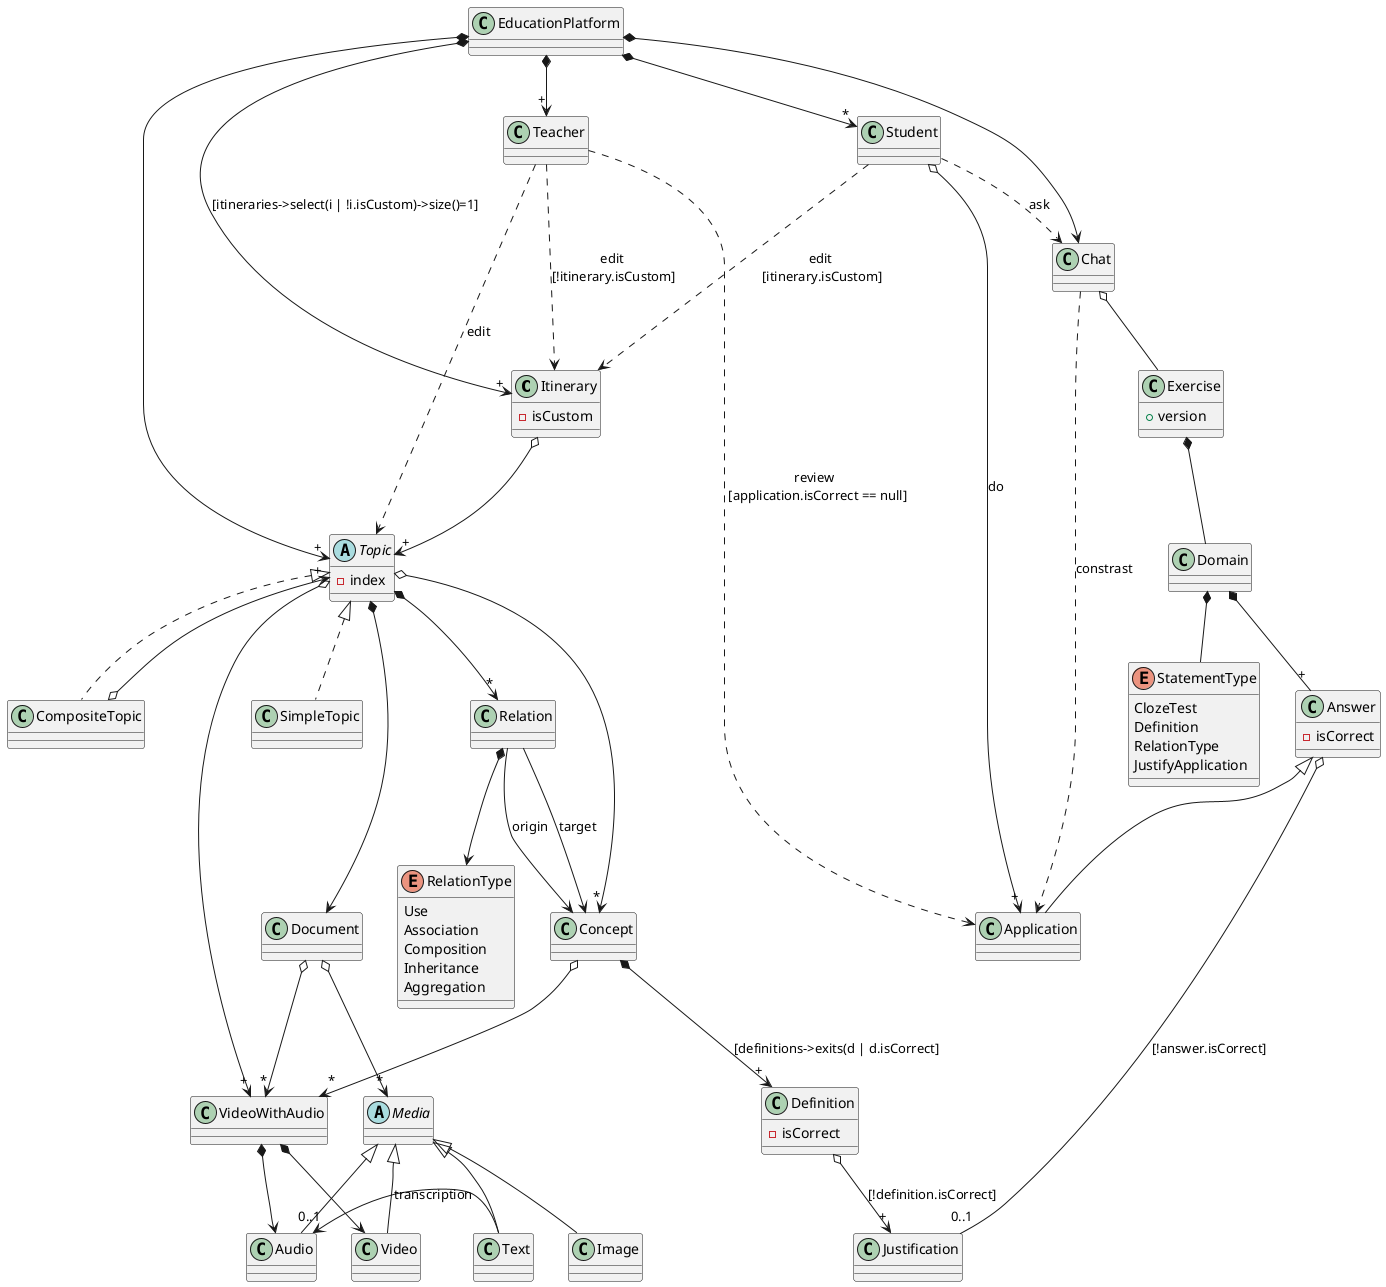 @startuml

class Itinerary {
    - isCustom
}

EducationPlatform *--> "+" Teacher
EducationPlatform *--> "*" Student
EducationPlatform *--> "+" Topic
EducationPlatform *--> "+" Itinerary: [itineraries->select(i | !i.isCustom)->size()=1]
EducationPlatform *--> Chat

Itinerary o--> "+" Topic

class Exercise{
    + version
}
Exercise *-- Domain

Domain *-- "+" Answer
Domain *-- StatementType

enum StatementType{
    ClozeTest
    Definition
    RelationType
    JustifyApplication
}

class Answer{
    - isCorrect
}
Answer o-- "0..1" Justification: [!answer.isCorrect]
Answer <|-- Application

Teacher ..> Application: review \n [application.isCorrect == null]
Teacher ..> Topic: edit
Teacher ...> Itinerary: edit \n[!itinerary.isCustom]

Chat o-- Exercise
Chat ..> Application: constrast

Student ...> Itinerary: edit \n[itinerary.isCustom]
Student o--> "+" Application: do
Student ..> Chat: ask

abstract Topic{
    - index
}
Topic <|.. CompositeTopic
Topic <|.. SimpleTopic
Topic o--> "*" Concept
Topic *--> Document
Topic *--> "*" Relation
Topic o--> "+" VideoWithAudio

CompositeTopic o--> "+" Topic

Concept *--> "+" Definition: [definitions->exits(d | d.isCorrect]
Concept o--> "*" VideoWithAudio

Relation --> Concept: origin
Relation --> Concept: target
Relation *--> RelationType

enum RelationType {
    Use
    Association
    Composition
    Inheritance
    Aggregation
} 

class Definition {
    - isCorrect
}
Definition o-->"+" Justification: [!definition.isCorrect]

Document o--> "*" VideoWithAudio
Document o--> "*" Media

VideoWithAudio *--> Audio
VideoWithAudio *--> Video

abstract Media {}
Media <|-- Image
Media <|-- Text
Media <|-- Audio 
Media <|-- Video

Text -left-> "0..1" Audio: transcription

@enduml